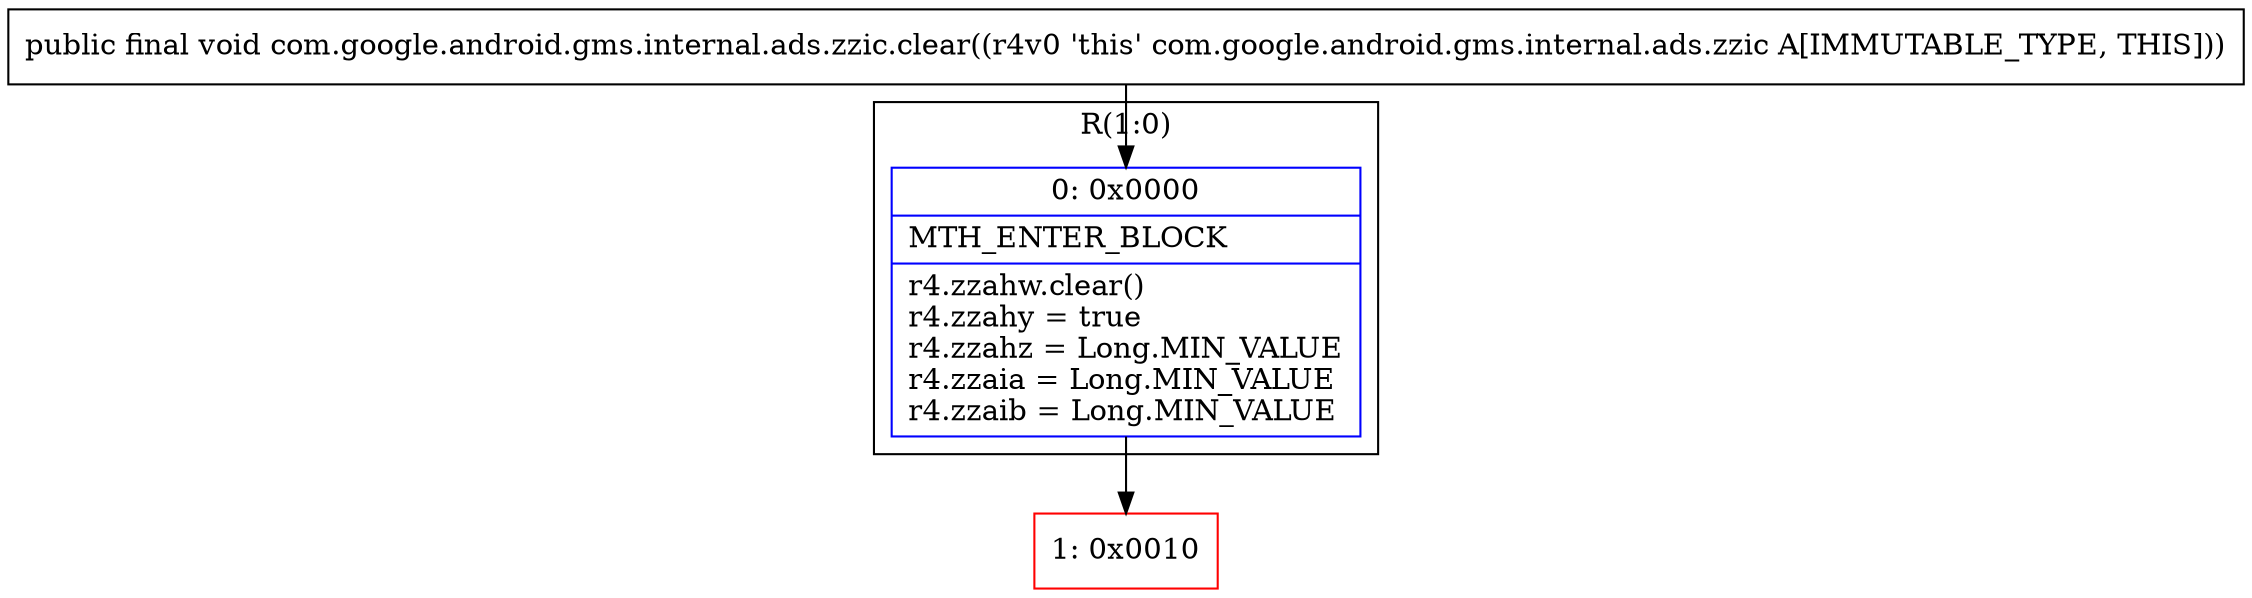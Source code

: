 digraph "CFG forcom.google.android.gms.internal.ads.zzic.clear()V" {
subgraph cluster_Region_752493936 {
label = "R(1:0)";
node [shape=record,color=blue];
Node_0 [shape=record,label="{0\:\ 0x0000|MTH_ENTER_BLOCK\l|r4.zzahw.clear()\lr4.zzahy = true\lr4.zzahz = Long.MIN_VALUE\lr4.zzaia = Long.MIN_VALUE\lr4.zzaib = Long.MIN_VALUE\l}"];
}
Node_1 [shape=record,color=red,label="{1\:\ 0x0010}"];
MethodNode[shape=record,label="{public final void com.google.android.gms.internal.ads.zzic.clear((r4v0 'this' com.google.android.gms.internal.ads.zzic A[IMMUTABLE_TYPE, THIS])) }"];
MethodNode -> Node_0;
Node_0 -> Node_1;
}

